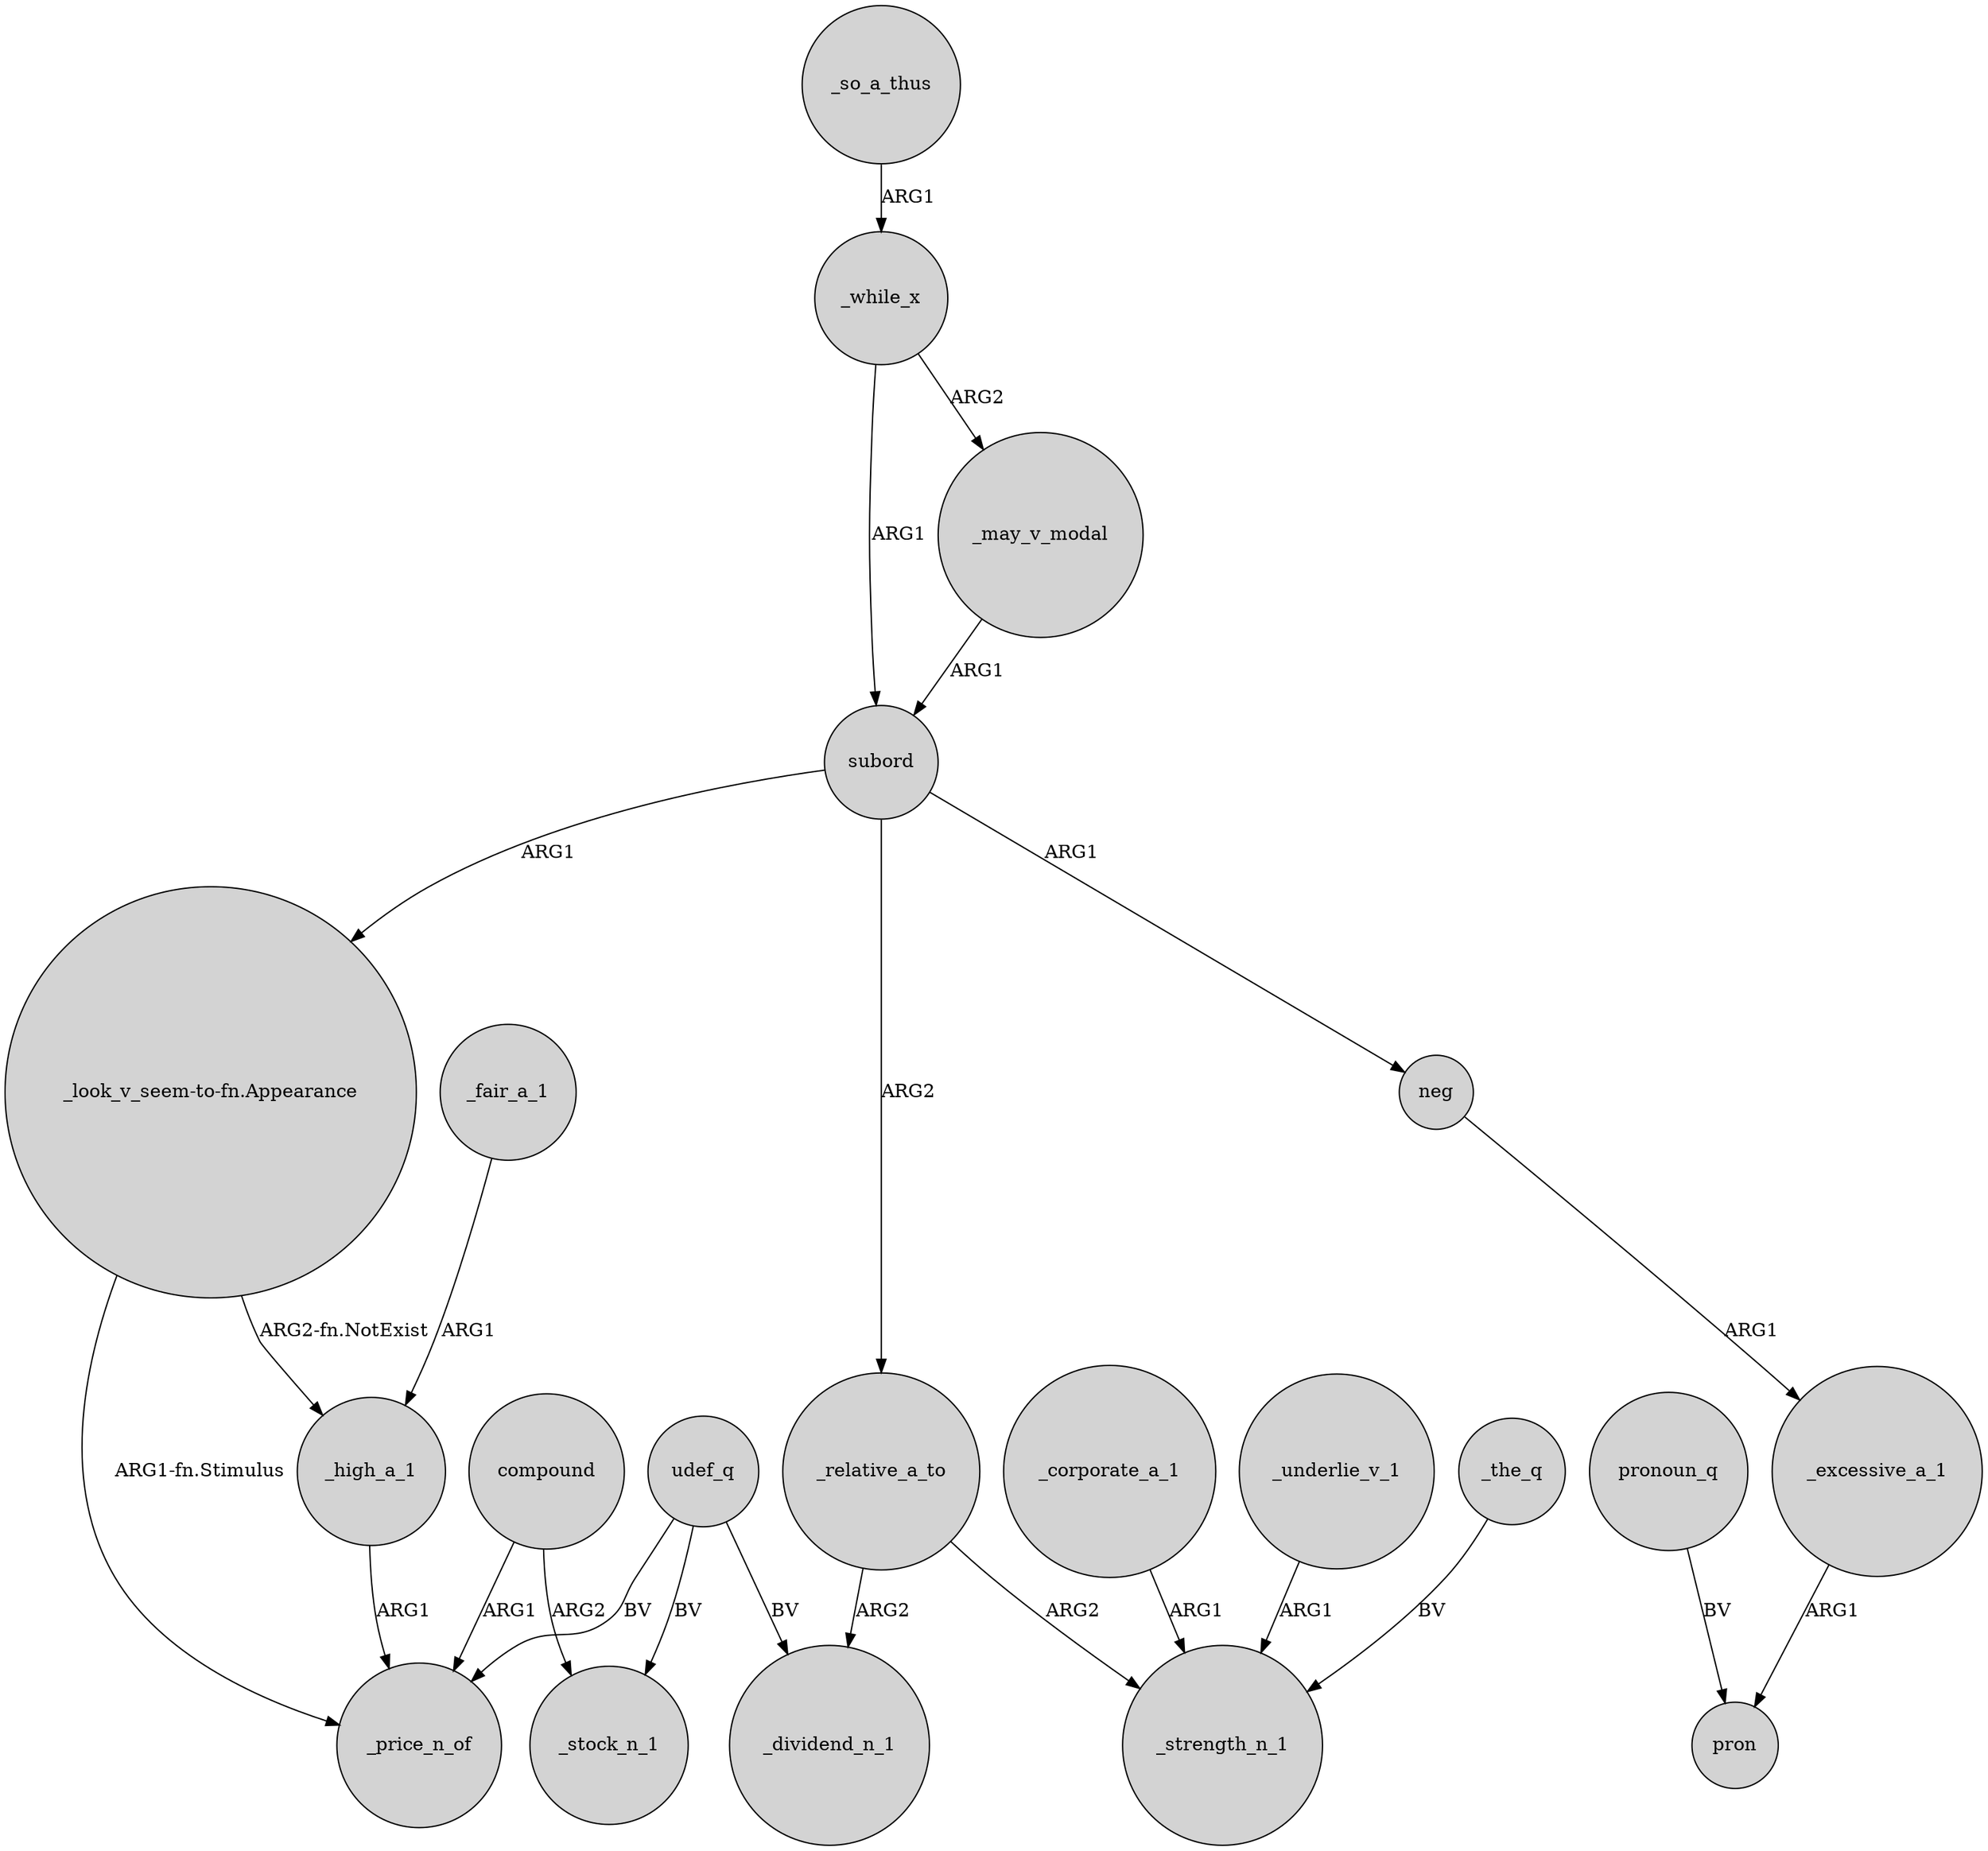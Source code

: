 digraph {
	node [shape=circle style=filled]
	subord -> "_look_v_seem-to-fn.Appearance" [label=ARG1]
	_corporate_a_1 -> _strength_n_1 [label=ARG1]
	"_look_v_seem-to-fn.Appearance" -> _price_n_of [label="ARG1-fn.Stimulus"]
	udef_q -> _price_n_of [label=BV]
	_so_a_thus -> _while_x [label=ARG1]
	_fair_a_1 -> _high_a_1 [label=ARG1]
	subord -> _relative_a_to [label=ARG2]
	_while_x -> subord [label=ARG1]
	_relative_a_to -> _dividend_n_1 [label=ARG2]
	subord -> neg [label=ARG1]
	compound -> _stock_n_1 [label=ARG2]
	pronoun_q -> pron [label=BV]
	udef_q -> _stock_n_1 [label=BV]
	_may_v_modal -> subord [label=ARG1]
	_high_a_1 -> _price_n_of [label=ARG1]
	_excessive_a_1 -> pron [label=ARG1]
	"_look_v_seem-to-fn.Appearance" -> _high_a_1 [label="ARG2-fn.NotExist"]
	neg -> _excessive_a_1 [label=ARG1]
	_relative_a_to -> _strength_n_1 [label=ARG2]
	udef_q -> _dividend_n_1 [label=BV]
	compound -> _price_n_of [label=ARG1]
	_while_x -> _may_v_modal [label=ARG2]
	_underlie_v_1 -> _strength_n_1 [label=ARG1]
	_the_q -> _strength_n_1 [label=BV]
}
